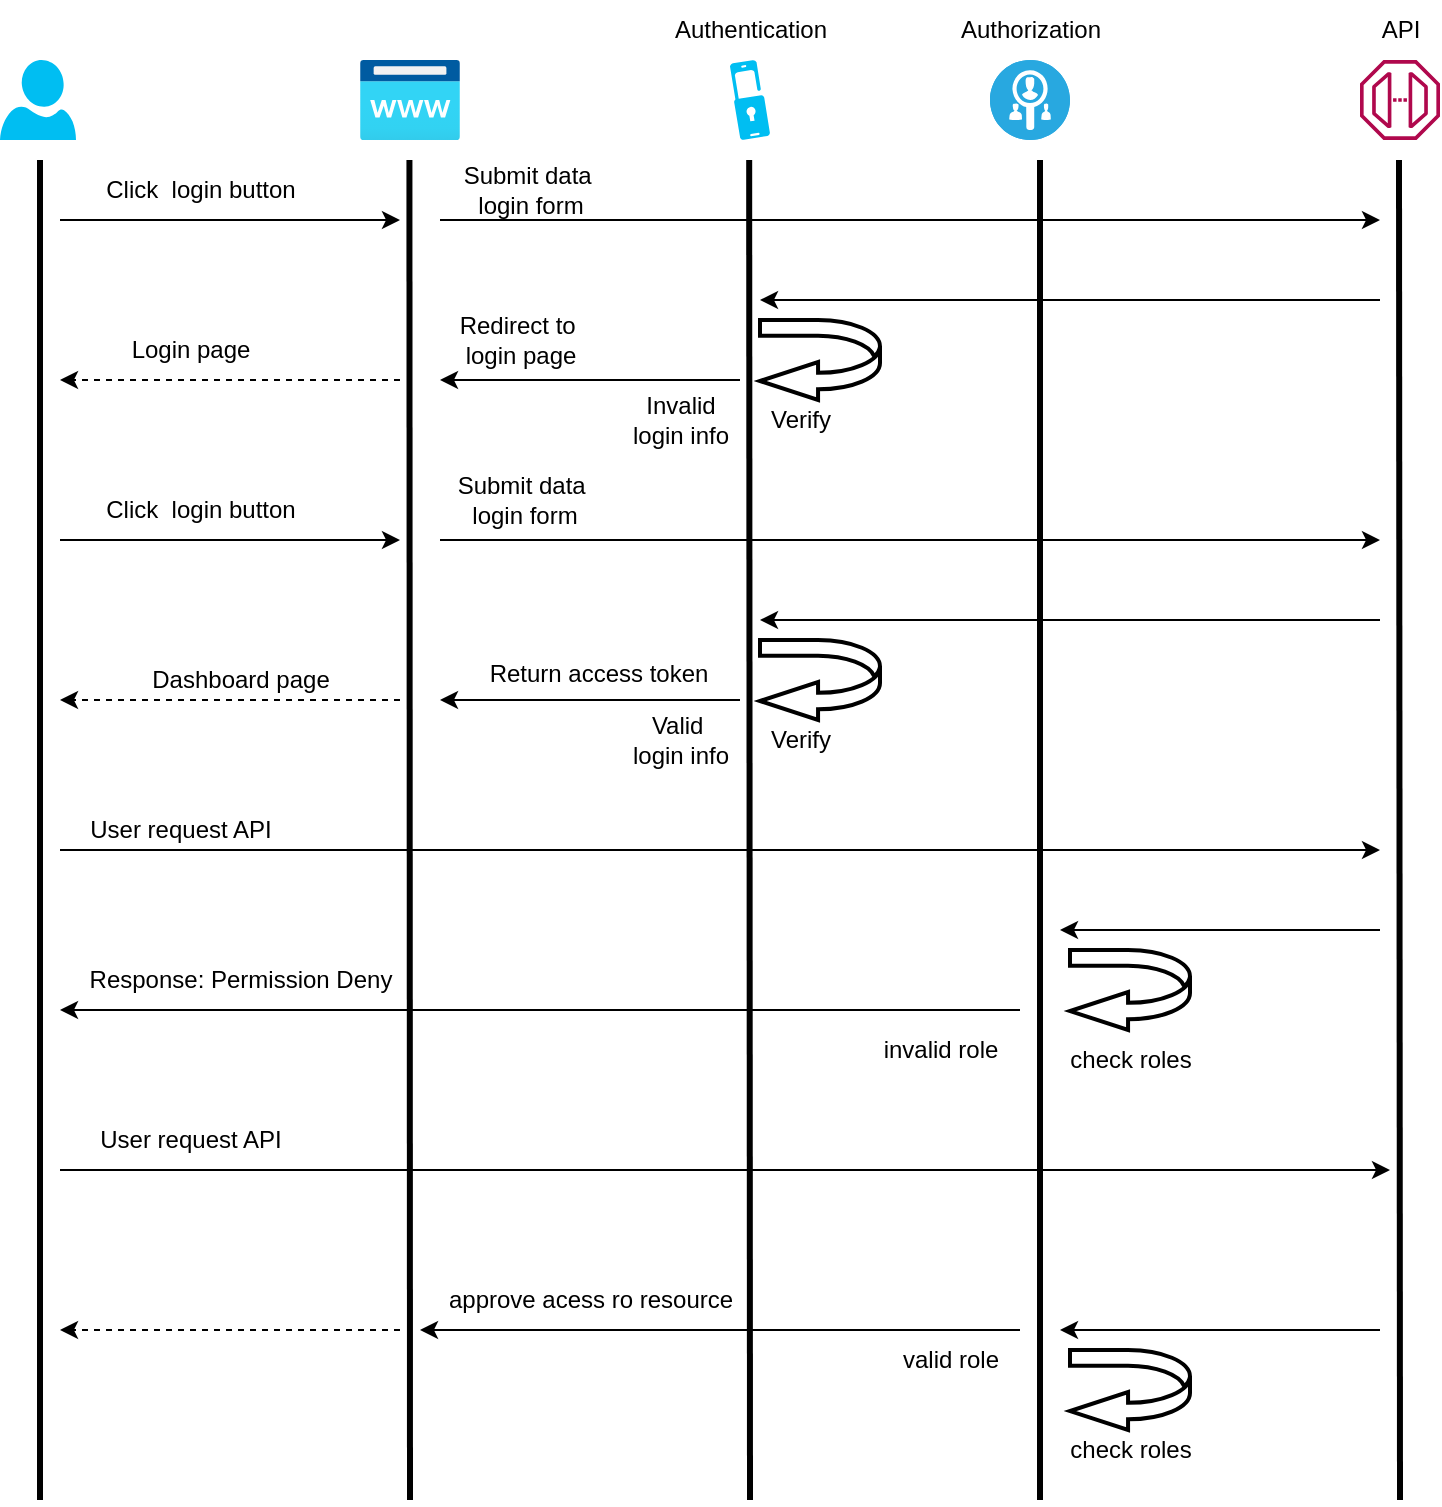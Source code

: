 <mxfile>
    <diagram id="UmCE6TnpDG5IykWChgwT" name="Page-1">
        <mxGraphModel dx="1030" dy="552" grid="0" gridSize="10" guides="1" tooltips="1" connect="1" arrows="1" fold="1" page="1" pageScale="1" pageWidth="850" pageHeight="1400" background="none" math="0" shadow="0">
            <root>
                <mxCell id="0"/>
                <mxCell id="1" parent="0"/>
                <mxCell id="34" value="" style="verticalLabelPosition=bottom;html=1;verticalAlign=top;align=center;strokeColor=none;fillColor=#00BEF2;shape=mxgraph.azure.user;" parent="1" vertex="1">
                    <mxGeometry x="60" y="40" width="38" height="40" as="geometry"/>
                </mxCell>
                <mxCell id="35" value="" style="aspect=fixed;html=1;points=[];align=center;image;fontSize=12;image=img/lib/azure2/app_services/App_Service_Domains.svg;" parent="1" vertex="1">
                    <mxGeometry x="240" y="40" width="50" height="40" as="geometry"/>
                </mxCell>
                <mxCell id="36" value="" style="endArrow=none;html=1;strokeWidth=3;" parent="1" edge="1">
                    <mxGeometry width="50" height="50" relative="1" as="geometry">
                        <mxPoint x="80" y="760" as="sourcePoint"/>
                        <mxPoint x="80" y="90" as="targetPoint"/>
                    </mxGeometry>
                </mxCell>
                <mxCell id="37" value="" style="endArrow=none;html=1;strokeWidth=3;" parent="1" edge="1">
                    <mxGeometry width="50" height="50" relative="1" as="geometry">
                        <mxPoint x="265" y="760" as="sourcePoint"/>
                        <mxPoint x="264.71" y="90" as="targetPoint"/>
                    </mxGeometry>
                </mxCell>
                <mxCell id="38" value="" style="endArrow=classic;html=1;" parent="1" edge="1">
                    <mxGeometry width="50" height="50" relative="1" as="geometry">
                        <mxPoint x="90" y="120" as="sourcePoint"/>
                        <mxPoint x="260" y="120" as="targetPoint"/>
                    </mxGeometry>
                </mxCell>
                <mxCell id="40" value="Click&amp;nbsp; login button" style="text;html=1;align=center;verticalAlign=middle;resizable=0;points=[];autosize=1;strokeColor=none;fillColor=none;" parent="1" vertex="1">
                    <mxGeometry x="100" y="90" width="120" height="30" as="geometry"/>
                </mxCell>
                <mxCell id="41" value="" style="verticalLabelPosition=bottom;html=1;verticalAlign=top;align=center;strokeColor=none;fillColor=#00BEF2;shape=mxgraph.azure.multi_factor_authentication;pointerEvents=1;" parent="1" vertex="1">
                    <mxGeometry x="425" y="40" width="20" height="40" as="geometry"/>
                </mxCell>
                <mxCell id="42" value="Authentication" style="text;html=1;align=center;verticalAlign=middle;resizable=0;points=[];autosize=1;strokeColor=none;fillColor=none;" parent="1" vertex="1">
                    <mxGeometry x="385" y="10" width="100" height="30" as="geometry"/>
                </mxCell>
                <mxCell id="43" value="" style="endArrow=none;html=1;strokeWidth=3;" parent="1" edge="1">
                    <mxGeometry width="50" height="50" relative="1" as="geometry">
                        <mxPoint x="435" y="760" as="sourcePoint"/>
                        <mxPoint x="434.58" y="90" as="targetPoint"/>
                    </mxGeometry>
                </mxCell>
                <mxCell id="44" value="" style="fillColor=#28A8E0;verticalLabelPosition=bottom;sketch=0;html=1;strokeColor=#ffffff;verticalAlign=top;align=center;points=[[0.145,0.145,0],[0.5,0,0],[0.855,0.145,0],[1,0.5,0],[0.855,0.855,0],[0.5,1,0],[0.145,0.855,0],[0,0.5,0]];pointerEvents=1;shape=mxgraph.cisco_safe.compositeIcon;bgIcon=ellipse;resIcon=mxgraph.cisco_safe.capability.identity_authorization_alt;" parent="1" vertex="1">
                    <mxGeometry x="555" y="40" width="40" height="40" as="geometry"/>
                </mxCell>
                <mxCell id="45" value="" style="endArrow=none;html=1;strokeWidth=3;" parent="1" edge="1">
                    <mxGeometry width="50" height="50" relative="1" as="geometry">
                        <mxPoint x="580" y="760" as="sourcePoint"/>
                        <mxPoint x="580.0" y="90" as="targetPoint"/>
                    </mxGeometry>
                </mxCell>
                <mxCell id="46" value="" style="sketch=0;outlineConnect=0;fontColor=#232F3E;gradientColor=none;fillColor=#B0084D;strokeColor=none;dashed=0;verticalLabelPosition=bottom;verticalAlign=top;align=center;html=1;fontSize=12;fontStyle=0;aspect=fixed;pointerEvents=1;shape=mxgraph.aws4.endpoint;" parent="1" vertex="1">
                    <mxGeometry x="740" y="40" width="40" height="40" as="geometry"/>
                </mxCell>
                <mxCell id="47" value="" style="endArrow=none;html=1;strokeWidth=3;" parent="1" edge="1">
                    <mxGeometry width="50" height="50" relative="1" as="geometry">
                        <mxPoint x="760" y="760" as="sourcePoint"/>
                        <mxPoint x="759.5" y="90" as="targetPoint"/>
                    </mxGeometry>
                </mxCell>
                <mxCell id="48" value="Authorization" style="text;html=1;align=center;verticalAlign=middle;resizable=0;points=[];autosize=1;strokeColor=none;fillColor=none;" parent="1" vertex="1">
                    <mxGeometry x="530" y="10" width="90" height="30" as="geometry"/>
                </mxCell>
                <mxCell id="49" value="API" style="text;html=1;align=center;verticalAlign=middle;resizable=0;points=[];autosize=1;strokeColor=none;fillColor=none;" parent="1" vertex="1">
                    <mxGeometry x="740" y="10" width="40" height="30" as="geometry"/>
                </mxCell>
                <mxCell id="58" value="Submit data&amp;nbsp;&lt;br&gt;login form" style="text;html=1;align=center;verticalAlign=middle;resizable=0;points=[];autosize=1;strokeColor=none;fillColor=none;" parent="1" vertex="1">
                    <mxGeometry x="280" y="85" width="90" height="40" as="geometry"/>
                </mxCell>
                <mxCell id="63" value="Redirect to&amp;nbsp;&lt;br&gt;login page" style="text;html=1;align=center;verticalAlign=middle;resizable=0;points=[];autosize=1;strokeColor=none;fillColor=none;" parent="1" vertex="1">
                    <mxGeometry x="280" y="160" width="80" height="40" as="geometry"/>
                </mxCell>
                <mxCell id="66" value="Invalid &lt;br&gt;login info" style="text;html=1;align=center;verticalAlign=middle;resizable=0;points=[];autosize=1;strokeColor=none;fillColor=none;" parent="1" vertex="1">
                    <mxGeometry x="365" y="200" width="70" height="40" as="geometry"/>
                </mxCell>
                <mxCell id="89" value="User request API" style="text;html=1;align=center;verticalAlign=middle;resizable=0;points=[];autosize=1;strokeColor=none;fillColor=none;" parent="1" vertex="1">
                    <mxGeometry x="95" y="410" width="110" height="30" as="geometry"/>
                </mxCell>
                <mxCell id="91" value="" style="endArrow=classic;html=1;" parent="1" edge="1">
                    <mxGeometry width="50" height="50" relative="1" as="geometry">
                        <mxPoint x="280" y="120" as="sourcePoint"/>
                        <mxPoint x="750" y="120" as="targetPoint"/>
                    </mxGeometry>
                </mxCell>
                <mxCell id="96" value="" style="html=1;labelBackgroundColor=#ffffff;startArrow=none;startFill=0;startSize=6;endArrow=classic;endFill=1;endSize=6;jettySize=auto;orthogonalLoop=1;strokeWidth=1;dashed=1;fontSize=14;" parent="1" edge="1">
                    <mxGeometry width="60" height="60" relative="1" as="geometry">
                        <mxPoint x="260" y="200" as="sourcePoint"/>
                        <mxPoint x="90" y="200" as="targetPoint"/>
                    </mxGeometry>
                </mxCell>
                <mxCell id="97" value="Login page" style="text;html=1;align=center;verticalAlign=middle;resizable=0;points=[];autosize=1;strokeColor=none;fillColor=none;" parent="1" vertex="1">
                    <mxGeometry x="115" y="170" width="80" height="30" as="geometry"/>
                </mxCell>
                <mxCell id="101" value="" style="endArrow=classic;html=1;" parent="1" edge="1">
                    <mxGeometry width="50" height="50" relative="1" as="geometry">
                        <mxPoint x="90" y="435" as="sourcePoint"/>
                        <mxPoint x="750" y="435" as="targetPoint"/>
                    </mxGeometry>
                </mxCell>
                <mxCell id="102" value="" style="endArrow=classic;html=1;" parent="1" edge="1">
                    <mxGeometry width="50" height="50" relative="1" as="geometry">
                        <mxPoint x="750" y="475" as="sourcePoint"/>
                        <mxPoint x="590" y="475" as="targetPoint"/>
                    </mxGeometry>
                </mxCell>
                <mxCell id="104" value="" style="shape=mxgraph.arrows.u_turn_left_arrow;html=1;verticalLabelPosition=bottom;verticalAlign=top;strokeWidth=2;strokeColor=#000000;" parent="1" vertex="1">
                    <mxGeometry x="595" y="485" width="60" height="40" as="geometry"/>
                </mxCell>
                <mxCell id="105" value="check roles" style="text;html=1;align=center;verticalAlign=middle;resizable=0;points=[];autosize=1;strokeColor=none;fillColor=none;" parent="1" vertex="1">
                    <mxGeometry x="585" y="525" width="80" height="30" as="geometry"/>
                </mxCell>
                <mxCell id="106" value="" style="endArrow=classic;html=1;" parent="1" edge="1">
                    <mxGeometry width="50" height="50" relative="1" as="geometry">
                        <mxPoint x="570" y="515" as="sourcePoint"/>
                        <mxPoint x="90" y="515" as="targetPoint"/>
                    </mxGeometry>
                </mxCell>
                <mxCell id="107" value="invalid role" style="text;html=1;align=center;verticalAlign=middle;resizable=0;points=[];autosize=1;strokeColor=none;fillColor=none;" parent="1" vertex="1">
                    <mxGeometry x="490" y="520" width="80" height="30" as="geometry"/>
                </mxCell>
                <mxCell id="109" value="Response: Permission Deny" style="text;html=1;align=center;verticalAlign=middle;resizable=0;points=[];autosize=1;strokeColor=none;fillColor=none;" parent="1" vertex="1">
                    <mxGeometry x="95" y="485" width="170" height="30" as="geometry"/>
                </mxCell>
                <mxCell id="110" value="User request API" style="text;html=1;align=center;verticalAlign=middle;resizable=0;points=[];autosize=1;strokeColor=none;fillColor=none;" parent="1" vertex="1">
                    <mxGeometry x="100" y="565" width="110" height="30" as="geometry"/>
                </mxCell>
                <mxCell id="111" value="" style="endArrow=classic;html=1;" parent="1" edge="1">
                    <mxGeometry width="50" height="50" relative="1" as="geometry">
                        <mxPoint x="90" y="595" as="sourcePoint"/>
                        <mxPoint x="755.0" y="595" as="targetPoint"/>
                    </mxGeometry>
                </mxCell>
                <mxCell id="114" value="" style="shape=mxgraph.arrows.u_turn_left_arrow;html=1;verticalLabelPosition=bottom;verticalAlign=top;strokeWidth=2;strokeColor=#000000;" parent="1" vertex="1">
                    <mxGeometry x="595" y="685" width="60" height="40" as="geometry"/>
                </mxCell>
                <mxCell id="115" value="check roles" style="text;html=1;align=center;verticalAlign=middle;resizable=0;points=[];autosize=1;strokeColor=none;fillColor=none;" parent="1" vertex="1">
                    <mxGeometry x="585" y="720" width="80" height="30" as="geometry"/>
                </mxCell>
                <mxCell id="116" value="" style="endArrow=classic;html=1;" parent="1" edge="1">
                    <mxGeometry width="50" height="50" relative="1" as="geometry">
                        <mxPoint x="750" y="675" as="sourcePoint"/>
                        <mxPoint x="590" y="675" as="targetPoint"/>
                    </mxGeometry>
                </mxCell>
                <mxCell id="117" value="" style="endArrow=classic;html=1;" parent="1" edge="1">
                    <mxGeometry width="50" height="50" relative="1" as="geometry">
                        <mxPoint x="570" y="675" as="sourcePoint"/>
                        <mxPoint x="270" y="675" as="targetPoint"/>
                    </mxGeometry>
                </mxCell>
                <mxCell id="118" value="valid role" style="text;html=1;align=center;verticalAlign=middle;resizable=0;points=[];autosize=1;strokeColor=none;fillColor=none;" parent="1" vertex="1">
                    <mxGeometry x="500" y="675" width="70" height="30" as="geometry"/>
                </mxCell>
                <mxCell id="119" value="approve acess ro resource" style="text;html=1;align=center;verticalAlign=middle;resizable=0;points=[];autosize=1;strokeColor=none;fillColor=none;" parent="1" vertex="1">
                    <mxGeometry x="270" y="645" width="170" height="30" as="geometry"/>
                </mxCell>
                <mxCell id="120" value="" style="html=1;labelBackgroundColor=#ffffff;startArrow=none;startFill=0;startSize=6;endArrow=classic;endFill=1;endSize=6;jettySize=auto;orthogonalLoop=1;strokeWidth=1;dashed=1;fontSize=14;" parent="1" edge="1">
                    <mxGeometry width="60" height="60" relative="1" as="geometry">
                        <mxPoint x="260" y="675" as="sourcePoint"/>
                        <mxPoint x="90" y="675" as="targetPoint"/>
                    </mxGeometry>
                </mxCell>
                <mxCell id="123" value="" style="endArrow=classic;html=1;strokeWidth=1;" parent="1" edge="1">
                    <mxGeometry width="50" height="50" relative="1" as="geometry">
                        <mxPoint x="750" y="160" as="sourcePoint"/>
                        <mxPoint x="440" y="160" as="targetPoint"/>
                    </mxGeometry>
                </mxCell>
                <mxCell id="124" value="" style="shape=mxgraph.arrows.u_turn_left_arrow;html=1;verticalLabelPosition=bottom;verticalAlign=top;strokeWidth=2;strokeColor=#000000;" parent="1" vertex="1">
                    <mxGeometry x="440" y="170" width="60" height="40" as="geometry"/>
                </mxCell>
                <mxCell id="125" value="Verify" style="text;html=1;align=center;verticalAlign=middle;resizable=0;points=[];autosize=1;strokeColor=none;fillColor=none;" parent="1" vertex="1">
                    <mxGeometry x="435" y="205" width="50" height="30" as="geometry"/>
                </mxCell>
                <mxCell id="126" value="" style="endArrow=classic;html=1;strokeWidth=1;" parent="1" edge="1">
                    <mxGeometry width="50" height="50" relative="1" as="geometry">
                        <mxPoint x="430" y="200" as="sourcePoint"/>
                        <mxPoint x="280" y="200" as="targetPoint"/>
                    </mxGeometry>
                </mxCell>
                <mxCell id="128" value="Valid&amp;nbsp;&lt;br&gt;login info" style="text;html=1;align=center;verticalAlign=middle;resizable=0;points=[];autosize=1;strokeColor=none;fillColor=none;" parent="1" vertex="1">
                    <mxGeometry x="365" y="360" width="70" height="40" as="geometry"/>
                </mxCell>
                <mxCell id="129" value="" style="html=1;labelBackgroundColor=#ffffff;startArrow=none;startFill=0;startSize=6;endArrow=classic;endFill=1;endSize=6;jettySize=auto;orthogonalLoop=1;strokeWidth=1;dashed=1;fontSize=14;" parent="1" edge="1">
                    <mxGeometry width="60" height="60" relative="1" as="geometry">
                        <mxPoint x="260" y="360" as="sourcePoint"/>
                        <mxPoint x="90" y="360" as="targetPoint"/>
                    </mxGeometry>
                </mxCell>
                <mxCell id="130" value="Dashboard page" style="text;html=1;align=center;verticalAlign=middle;resizable=0;points=[];autosize=1;strokeColor=none;fillColor=none;" parent="1" vertex="1">
                    <mxGeometry x="125" y="335" width="110" height="30" as="geometry"/>
                </mxCell>
                <mxCell id="131" value="" style="endArrow=classic;html=1;strokeWidth=1;" parent="1" edge="1">
                    <mxGeometry width="50" height="50" relative="1" as="geometry">
                        <mxPoint x="750.0" y="320" as="sourcePoint"/>
                        <mxPoint x="440.0" y="320" as="targetPoint"/>
                    </mxGeometry>
                </mxCell>
                <mxCell id="132" value="" style="shape=mxgraph.arrows.u_turn_left_arrow;html=1;verticalLabelPosition=bottom;verticalAlign=top;strokeWidth=2;strokeColor=#000000;" parent="1" vertex="1">
                    <mxGeometry x="440" y="330" width="60" height="40" as="geometry"/>
                </mxCell>
                <mxCell id="133" value="Verify" style="text;html=1;align=center;verticalAlign=middle;resizable=0;points=[];autosize=1;strokeColor=none;fillColor=none;" parent="1" vertex="1">
                    <mxGeometry x="435" y="365" width="50" height="30" as="geometry"/>
                </mxCell>
                <mxCell id="134" value="" style="endArrow=classic;html=1;strokeWidth=1;" parent="1" edge="1">
                    <mxGeometry width="50" height="50" relative="1" as="geometry">
                        <mxPoint x="430.0" y="360" as="sourcePoint"/>
                        <mxPoint x="280.0" y="360" as="targetPoint"/>
                    </mxGeometry>
                </mxCell>
                <mxCell id="137" value="" style="endArrow=classic;html=1;" parent="1" edge="1">
                    <mxGeometry width="50" height="50" relative="1" as="geometry">
                        <mxPoint x="90" y="280" as="sourcePoint"/>
                        <mxPoint x="260" y="280" as="targetPoint"/>
                    </mxGeometry>
                </mxCell>
                <mxCell id="138" value="Click&amp;nbsp; login button" style="text;html=1;align=center;verticalAlign=middle;resizable=0;points=[];autosize=1;strokeColor=none;fillColor=none;" parent="1" vertex="1">
                    <mxGeometry x="100" y="250" width="120" height="30" as="geometry"/>
                </mxCell>
                <mxCell id="139" value="Submit data&amp;nbsp;&lt;br&gt;login form" style="text;html=1;align=center;verticalAlign=middle;resizable=0;points=[];autosize=1;strokeColor=none;fillColor=none;" parent="1" vertex="1">
                    <mxGeometry x="277" y="240" width="90" height="40" as="geometry"/>
                </mxCell>
                <mxCell id="140" value="" style="endArrow=classic;html=1;" parent="1" edge="1">
                    <mxGeometry width="50" height="50" relative="1" as="geometry">
                        <mxPoint x="280.0" y="280" as="sourcePoint"/>
                        <mxPoint x="750.0" y="280" as="targetPoint"/>
                    </mxGeometry>
                </mxCell>
                <mxCell id="141" value="Return access token" style="text;html=1;align=center;verticalAlign=middle;resizable=0;points=[];autosize=1;strokeColor=none;fillColor=none;" parent="1" vertex="1">
                    <mxGeometry x="295" y="334" width="127" height="26" as="geometry"/>
                </mxCell>
            </root>
        </mxGraphModel>
    </diagram>
</mxfile>